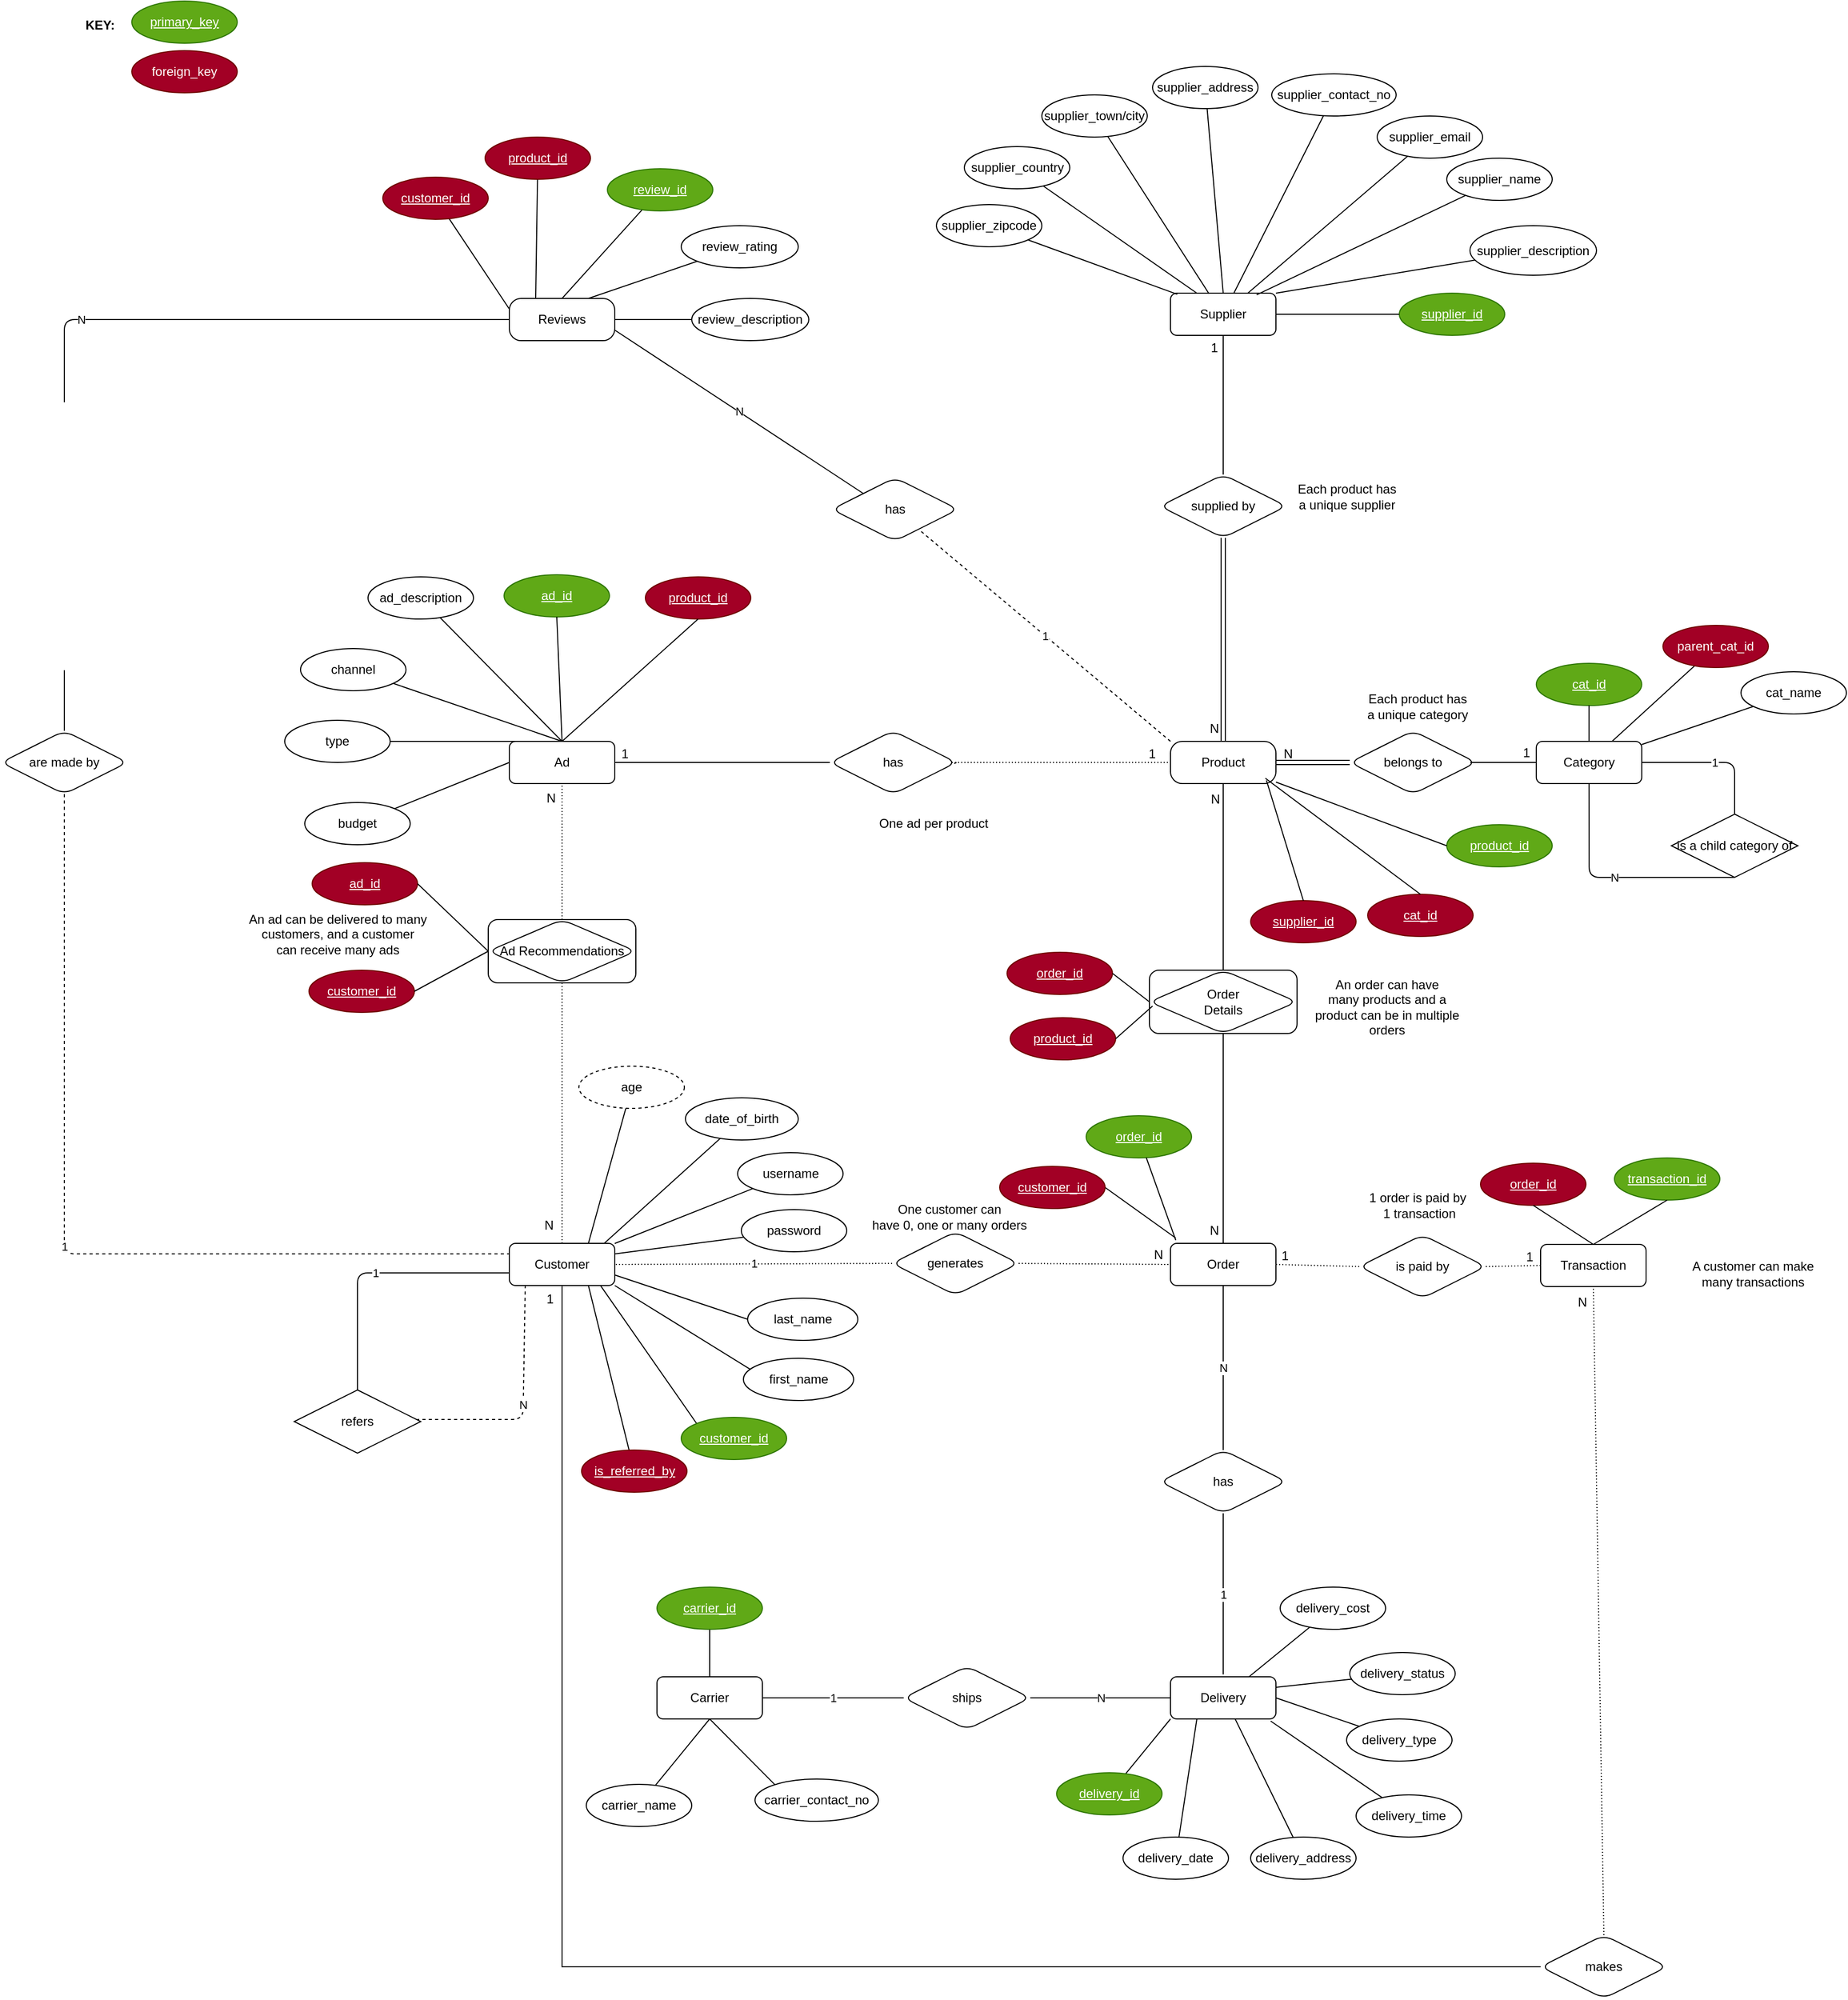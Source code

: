 <mxfile>
    <diagram id="CGE-V-YyImQBMw3J6Rf1" name="Page-1">
        <mxGraphModel dx="4391" dy="1597" grid="0" gridSize="13" guides="1" tooltips="1" connect="1" arrows="1" fold="1" page="0" pageScale="1" pageWidth="827" pageHeight="1169" math="0" shadow="0">
            <root>
                <mxCell id="0"/>
                <mxCell id="1" parent="0"/>
                <mxCell id="248" value="N" style="edgeStyle=none;html=1;entryX=0.974;entryY=0.467;entryDx=0;entryDy=0;entryPerimeter=0;endArrow=none;endFill=0;exitX=0.151;exitY=0.991;exitDx=0;exitDy=0;exitPerimeter=0;dashed=1;" edge="1" parent="1" source="2" target="233">
                    <mxGeometry relative="1" as="geometry">
                        <Array as="points">
                            <mxPoint x="-361" y="1033"/>
                        </Array>
                    </mxGeometry>
                </mxCell>
                <mxCell id="2" value="Customer" style="whiteSpace=wrap;html=1;align=center;rounded=1;" parent="1" vertex="1">
                    <mxGeometry x="-374" y="866" width="100" height="40" as="geometry"/>
                </mxCell>
                <mxCell id="192" value="1" style="edgeStyle=none;html=1;endArrow=none;endFill=0;exitX=0;exitY=0;exitDx=0;exitDy=0;dashed=1;" edge="1" parent="1" source="3" target="191">
                    <mxGeometry relative="1" as="geometry"/>
                </mxCell>
                <mxCell id="3" value="Product" style="whiteSpace=wrap;html=1;align=center;rounded=1;arcSize=28;" parent="1" vertex="1">
                    <mxGeometry x="253" y="390" width="100" height="40" as="geometry"/>
                </mxCell>
                <mxCell id="4" value="Order" style="whiteSpace=wrap;html=1;align=center;rounded=1;" parent="1" vertex="1">
                    <mxGeometry x="253" y="866" width="100" height="40" as="geometry"/>
                </mxCell>
                <mxCell id="6" value="Transaction" style="whiteSpace=wrap;html=1;align=center;rounded=1;" parent="1" vertex="1">
                    <mxGeometry x="604" y="867" width="100" height="40" as="geometry"/>
                </mxCell>
                <mxCell id="7" value="Supplier" style="whiteSpace=wrap;html=1;align=center;rounded=1;" parent="1" vertex="1">
                    <mxGeometry x="253" y="-35" width="100" height="40" as="geometry"/>
                </mxCell>
                <mxCell id="157" value="N" style="edgeStyle=none;html=1;entryX=0.5;entryY=1;entryDx=0;entryDy=0;endArrow=none;endFill=0;" edge="1" parent="1" source="8" target="155">
                    <mxGeometry relative="1" as="geometry">
                        <Array as="points">
                            <mxPoint x="650" y="519"/>
                        </Array>
                    </mxGeometry>
                </mxCell>
                <mxCell id="8" value="Category" style="whiteSpace=wrap;html=1;align=center;rounded=1;" parent="1" vertex="1">
                    <mxGeometry x="599.9" y="390" width="100" height="40" as="geometry"/>
                </mxCell>
                <mxCell id="9" value="Ad" style="whiteSpace=wrap;html=1;align=center;rounded=1;" parent="1" vertex="1">
                    <mxGeometry x="-374" y="390" width="100" height="40" as="geometry"/>
                </mxCell>
                <mxCell id="10" value="belongs to" style="shape=rhombus;perimeter=rhombusPerimeter;whiteSpace=wrap;html=1;align=center;rounded=1;" parent="1" vertex="1">
                    <mxGeometry x="423" y="380" width="120" height="60" as="geometry"/>
                </mxCell>
                <mxCell id="21" value="" style="endArrow=none;html=1;rounded=1;entryX=0;entryY=0.5;entryDx=0;entryDy=0;exitX=0.953;exitY=0.499;exitDx=0;exitDy=0;exitPerimeter=0;" parent="1" source="10" target="8" edge="1">
                    <mxGeometry relative="1" as="geometry">
                        <mxPoint x="540" y="344" as="sourcePoint"/>
                        <mxPoint x="697" y="440" as="targetPoint"/>
                    </mxGeometry>
                </mxCell>
                <mxCell id="22" value="1" style="resizable=0;html=1;align=right;verticalAlign=bottom;rounded=1;" parent="21" connectable="0" vertex="1">
                    <mxGeometry x="1" relative="1" as="geometry">
                        <mxPoint x="-5" as="offset"/>
                    </mxGeometry>
                </mxCell>
                <mxCell id="23" value="" style="endArrow=none;html=1;rounded=1;exitX=0;exitY=0.5;exitDx=0;exitDy=0;entryX=1;entryY=0.5;entryDx=0;entryDy=0;shape=link;" parent="1" source="10" target="3" edge="1">
                    <mxGeometry relative="1" as="geometry">
                        <mxPoint x="403" y="422" as="sourcePoint"/>
                        <mxPoint x="364" y="422" as="targetPoint"/>
                    </mxGeometry>
                </mxCell>
                <mxCell id="24" value="N" style="resizable=0;html=1;align=right;verticalAlign=bottom;rounded=1;" parent="23" connectable="0" vertex="1">
                    <mxGeometry x="1" relative="1" as="geometry">
                        <mxPoint x="16" as="offset"/>
                    </mxGeometry>
                </mxCell>
                <mxCell id="25" value="cat_id" style="ellipse;whiteSpace=wrap;html=1;align=center;fontStyle=4;rounded=1;fillColor=#60a917;fontColor=#ffffff;strokeColor=#2D7600;" parent="1" vertex="1">
                    <mxGeometry x="599.9" y="316" width="100" height="40" as="geometry"/>
                </mxCell>
                <mxCell id="28" value="" style="endArrow=none;html=1;rounded=0;entryX=0.5;entryY=0;entryDx=0;entryDy=0;exitX=0.5;exitY=1;exitDx=0;exitDy=0;" parent="1" source="25" target="8" edge="1">
                    <mxGeometry relative="1" as="geometry">
                        <mxPoint x="337.9" y="474" as="sourcePoint"/>
                        <mxPoint x="497.9" y="474" as="targetPoint"/>
                    </mxGeometry>
                </mxCell>
                <mxCell id="32" value="&lt;u&gt;cat_id&lt;/u&gt;" style="ellipse;whiteSpace=wrap;html=1;align=center;rounded=1;fillColor=#a20025;fontColor=#ffffff;strokeColor=#6F0000;" parent="1" vertex="1">
                    <mxGeometry x="440" y="535" width="100" height="40" as="geometry"/>
                </mxCell>
                <mxCell id="35" value="product_id" style="ellipse;whiteSpace=wrap;html=1;align=center;fontStyle=4;rounded=1;fillColor=#60a917;fontColor=#ffffff;strokeColor=#2D7600;" parent="1" vertex="1">
                    <mxGeometry x="515" y="469" width="100" height="40" as="geometry"/>
                </mxCell>
                <mxCell id="36" value="" style="endArrow=none;html=1;rounded=0;exitX=0;exitY=0.5;exitDx=0;exitDy=0;" parent="1" source="35" target="3" edge="1">
                    <mxGeometry relative="1" as="geometry">
                        <mxPoint x="346" y="422" as="sourcePoint"/>
                        <mxPoint x="219" y="410" as="targetPoint"/>
                    </mxGeometry>
                </mxCell>
                <mxCell id="41" value="" style="endArrow=none;html=1;rounded=0;exitX=0.5;exitY=0;exitDx=0;exitDy=0;" parent="1" source="32" edge="1">
                    <mxGeometry relative="1" as="geometry">
                        <mxPoint x="327" y="422" as="sourcePoint"/>
                        <mxPoint x="343" y="425" as="targetPoint"/>
                    </mxGeometry>
                </mxCell>
                <mxCell id="51" value="&lt;div&gt;Order&lt;/div&gt;&lt;div&gt;Details&lt;/div&gt;" style="shape=associativeEntity;whiteSpace=wrap;html=1;align=center;rounded=1;" parent="1" vertex="1">
                    <mxGeometry x="233" y="607" width="140" height="60" as="geometry"/>
                </mxCell>
                <mxCell id="52" value="product_id" style="ellipse;whiteSpace=wrap;html=1;align=center;fontStyle=4;rounded=1;fillColor=#a20025;fontColor=#ffffff;strokeColor=#6F0000;" parent="1" vertex="1">
                    <mxGeometry x="101" y="652" width="100" height="40" as="geometry"/>
                </mxCell>
                <mxCell id="53" value="&lt;div&gt;order_id&lt;/div&gt;" style="ellipse;whiteSpace=wrap;html=1;align=center;fontStyle=4;rounded=1;fillColor=#a20025;fontColor=#ffffff;strokeColor=#6F0000;" parent="1" vertex="1">
                    <mxGeometry x="98" y="590" width="100" height="40" as="geometry"/>
                </mxCell>
                <mxCell id="56" value="" style="endArrow=none;html=1;rounded=0;entryX=0.5;entryY=0;entryDx=0;entryDy=0;exitX=0.5;exitY=1;exitDx=0;exitDy=0;" parent="1" source="51" target="4" edge="1">
                    <mxGeometry relative="1" as="geometry">
                        <mxPoint x="303" y="753" as="sourcePoint"/>
                        <mxPoint x="316" y="821" as="targetPoint"/>
                    </mxGeometry>
                </mxCell>
                <mxCell id="57" value="N" style="resizable=0;html=1;align=right;verticalAlign=bottom;rounded=1;" parent="56" connectable="0" vertex="1">
                    <mxGeometry x="1" relative="1" as="geometry">
                        <mxPoint x="-4" y="-4" as="offset"/>
                    </mxGeometry>
                </mxCell>
                <mxCell id="58" value="" style="endArrow=none;html=1;rounded=0;entryX=1;entryY=0.5;entryDx=0;entryDy=0;exitX=0;exitY=0.5;exitDx=0;exitDy=0;" parent="1" source="51" target="53" edge="1">
                    <mxGeometry relative="1" as="geometry">
                        <mxPoint x="156" y="586" as="sourcePoint"/>
                        <mxPoint x="316" y="586" as="targetPoint"/>
                    </mxGeometry>
                </mxCell>
                <mxCell id="59" value="" style="endArrow=none;html=1;rounded=0;entryX=1;entryY=0.5;entryDx=0;entryDy=0;" parent="1" target="52" edge="1">
                    <mxGeometry relative="1" as="geometry">
                        <mxPoint x="236" y="641" as="sourcePoint"/>
                        <mxPoint x="316" y="672" as="targetPoint"/>
                    </mxGeometry>
                </mxCell>
                <mxCell id="60" value="&lt;div&gt;order_id&lt;/div&gt;" style="ellipse;whiteSpace=wrap;html=1;align=center;fontStyle=4;rounded=1;fillColor=#60a917;fontColor=#ffffff;strokeColor=#2D7600;" parent="1" vertex="1">
                    <mxGeometry x="173" y="745" width="100" height="40" as="geometry"/>
                </mxCell>
                <mxCell id="61" value="" style="endArrow=none;html=1;rounded=0;" parent="1" target="60" edge="1">
                    <mxGeometry relative="1" as="geometry">
                        <mxPoint x="258" y="863" as="sourcePoint"/>
                        <mxPoint x="298" y="998.67" as="targetPoint"/>
                    </mxGeometry>
                </mxCell>
                <mxCell id="62" value="" style="endArrow=none;html=1;rounded=0;entryX=1;entryY=0.5;entryDx=0;entryDy=0;" parent="1" target="64" edge="1">
                    <mxGeometry relative="1" as="geometry">
                        <mxPoint x="258" y="861" as="sourcePoint"/>
                        <mxPoint x="214" y="845" as="targetPoint"/>
                    </mxGeometry>
                </mxCell>
                <mxCell id="63" value="&lt;div&gt;One customer can&lt;/div&gt;&lt;div&gt;have 0, one or many orders&lt;br&gt;&lt;/div&gt;" style="text;html=1;align=center;verticalAlign=middle;resizable=0;points=[];autosize=1;strokeColor=none;fillColor=none;" parent="1" vertex="1">
                    <mxGeometry x="-40.5" y="820" width="167" height="41" as="geometry"/>
                </mxCell>
                <mxCell id="64" value="&lt;div&gt;customer_id&lt;/div&gt;" style="ellipse;whiteSpace=wrap;html=1;align=center;fontStyle=4;rounded=1;fillColor=#a20025;fontColor=#ffffff;strokeColor=#6F0000;" parent="1" vertex="1">
                    <mxGeometry x="91" y="793" width="100" height="40" as="geometry"/>
                </mxCell>
                <mxCell id="66" value="supplied by" style="shape=rhombus;perimeter=rhombusPerimeter;whiteSpace=wrap;html=1;align=center;rounded=1;" parent="1" vertex="1">
                    <mxGeometry x="243" y="137" width="120" height="60" as="geometry"/>
                </mxCell>
                <mxCell id="67" value="" style="endArrow=none;html=1;rounded=1;entryX=0.5;entryY=1;entryDx=0;entryDy=0;exitX=0.5;exitY=0;exitDx=0;exitDy=0;" parent="1" source="66" target="7" edge="1">
                    <mxGeometry relative="1" as="geometry">
                        <mxPoint x="515" y="263" as="sourcePoint"/>
                        <mxPoint x="564.64" y="329" as="targetPoint"/>
                    </mxGeometry>
                </mxCell>
                <mxCell id="68" value="1" style="resizable=0;html=1;align=right;verticalAlign=bottom;rounded=1;" parent="67" connectable="0" vertex="1">
                    <mxGeometry x="1" relative="1" as="geometry">
                        <mxPoint x="-5" y="20" as="offset"/>
                    </mxGeometry>
                </mxCell>
                <mxCell id="69" value="" style="endArrow=none;html=1;rounded=1;exitX=0.5;exitY=1;exitDx=0;exitDy=0;entryX=0.5;entryY=0;entryDx=0;entryDy=0;shape=link;" parent="1" source="66" target="3" edge="1">
                    <mxGeometry relative="1" as="geometry">
                        <mxPoint x="385" y="313" as="sourcePoint"/>
                        <mxPoint x="335" y="301" as="targetPoint"/>
                    </mxGeometry>
                </mxCell>
                <mxCell id="70" value="N" style="resizable=0;html=1;align=right;verticalAlign=bottom;rounded=1;" parent="69" connectable="0" vertex="1">
                    <mxGeometry x="1" relative="1" as="geometry">
                        <mxPoint x="-4" y="-4" as="offset"/>
                    </mxGeometry>
                </mxCell>
                <mxCell id="71" value="supplier_id" style="ellipse;whiteSpace=wrap;html=1;align=center;fontStyle=4;rounded=1;fillColor=#60a917;fontColor=#ffffff;strokeColor=#2D7600;" parent="1" vertex="1">
                    <mxGeometry x="470" y="-35" width="100" height="40" as="geometry"/>
                </mxCell>
                <mxCell id="72" value="" style="endArrow=none;html=1;rounded=0;entryX=0;entryY=0.5;entryDx=0;entryDy=0;exitX=1;exitY=0.5;exitDx=0;exitDy=0;" parent="1" source="7" target="71" edge="1">
                    <mxGeometry relative="1" as="geometry">
                        <mxPoint x="373" y="162" as="sourcePoint"/>
                        <mxPoint x="331" y="172" as="targetPoint"/>
                    </mxGeometry>
                </mxCell>
                <mxCell id="73" value="Each product has&lt;br&gt; a unique supplier" style="text;html=1;align=center;verticalAlign=middle;resizable=0;points=[];autosize=1;strokeColor=none;fillColor=none;" parent="1" vertex="1">
                    <mxGeometry x="363" y="137" width="114" height="41" as="geometry"/>
                </mxCell>
                <mxCell id="74" value="generates" style="shape=rhombus;perimeter=rhombusPerimeter;whiteSpace=wrap;html=1;align=center;rounded=1;" parent="1" vertex="1">
                    <mxGeometry x="-11" y="855" width="120" height="60" as="geometry"/>
                </mxCell>
                <mxCell id="75" value="" style="endArrow=none;html=1;rounded=0;exitX=0.865;exitY=1.001;exitDx=0;exitDy=0;entryX=0;entryY=0;entryDx=0;entryDy=0;exitPerimeter=0;" parent="1" source="2" target="76" edge="1">
                    <mxGeometry relative="1" as="geometry">
                        <mxPoint x="-217" y="880.67" as="sourcePoint"/>
                        <mxPoint x="-217" y="918.34" as="targetPoint"/>
                    </mxGeometry>
                </mxCell>
                <mxCell id="76" value="&lt;div&gt;customer_id&lt;/div&gt;" style="ellipse;whiteSpace=wrap;html=1;align=center;fontStyle=4;rounded=1;fillColor=#60a917;fontColor=#ffffff;strokeColor=#2D7600;" parent="1" vertex="1">
                    <mxGeometry x="-211" y="1031" width="100" height="40" as="geometry"/>
                </mxCell>
                <mxCell id="77" value="Each product has&lt;br&gt; a unique category" style="text;html=1;align=center;verticalAlign=middle;resizable=0;points=[];autosize=1;strokeColor=none;fillColor=none;" parent="1" vertex="1">
                    <mxGeometry x="429" y="336" width="115" height="41" as="geometry"/>
                </mxCell>
                <mxCell id="78" value="1" style="endArrow=none;html=1;rounded=0;dashed=1;dashPattern=1 2;entryX=1;entryY=0.5;entryDx=0;entryDy=0;exitX=0;exitY=0.5;exitDx=0;exitDy=0;" parent="1" source="74" target="2" edge="1">
                    <mxGeometry relative="1" as="geometry">
                        <mxPoint x="-124" y="886" as="sourcePoint"/>
                        <mxPoint x="173" y="634.67" as="targetPoint"/>
                    </mxGeometry>
                </mxCell>
                <mxCell id="80" value="" style="endArrow=none;html=1;rounded=0;dashed=1;dashPattern=1 2;exitX=1;exitY=0.5;exitDx=0;exitDy=0;entryX=0;entryY=0.5;entryDx=0;entryDy=0;" parent="1" source="74" target="4" edge="1">
                    <mxGeometry relative="1" as="geometry">
                        <mxPoint x="120" y="686.67" as="sourcePoint"/>
                        <mxPoint x="280" y="686.67" as="targetPoint"/>
                    </mxGeometry>
                </mxCell>
                <mxCell id="81" value="N" style="resizable=0;html=1;align=right;verticalAlign=bottom;" parent="80" connectable="0" vertex="1">
                    <mxGeometry x="1" relative="1" as="geometry">
                        <mxPoint x="-6" as="offset"/>
                    </mxGeometry>
                </mxCell>
                <mxCell id="82" value="" style="endArrow=none;html=1;rounded=0;entryX=0.5;entryY=1;entryDx=0;entryDy=0;exitX=0.5;exitY=0;exitDx=0;exitDy=0;" parent="1" source="51" target="3" edge="1">
                    <mxGeometry relative="1" as="geometry">
                        <mxPoint x="180" y="582" as="sourcePoint"/>
                        <mxPoint x="340" y="582" as="targetPoint"/>
                    </mxGeometry>
                </mxCell>
                <mxCell id="83" value="N" style="resizable=0;html=1;align=right;verticalAlign=bottom;" parent="82" connectable="0" vertex="1">
                    <mxGeometry x="1" relative="1" as="geometry">
                        <mxPoint x="-3" y="23" as="offset"/>
                    </mxGeometry>
                </mxCell>
                <mxCell id="86" value="&lt;div&gt;An order can have&lt;/div&gt;&lt;div&gt;many products and a&lt;/div&gt;&lt;div&gt;product can be in multiple&lt;/div&gt;&lt;div&gt;orders&lt;br&gt;&lt;/div&gt;" style="text;html=1;align=center;verticalAlign=middle;resizable=0;points=[];autosize=1;strokeColor=none;fillColor=none;" parent="1" vertex="1">
                    <mxGeometry x="378" y="607" width="159" height="70" as="geometry"/>
                </mxCell>
                <mxCell id="87" value="supplier_id" style="ellipse;whiteSpace=wrap;html=1;align=center;fontStyle=4;rounded=1;fillColor=#a20025;fontColor=#ffffff;strokeColor=#6F0000;" parent="1" vertex="1">
                    <mxGeometry x="329" y="541" width="100" height="40" as="geometry"/>
                </mxCell>
                <mxCell id="88" value="" style="endArrow=none;html=1;rounded=0;exitX=0.5;exitY=0;exitDx=0;exitDy=0;" parent="1" source="87" edge="1">
                    <mxGeometry relative="1" as="geometry">
                        <mxPoint x="346" y="546" as="sourcePoint"/>
                        <mxPoint x="344" y="427" as="targetPoint"/>
                    </mxGeometry>
                </mxCell>
                <mxCell id="89" value="is paid by" style="shape=rhombus;perimeter=rhombusPerimeter;whiteSpace=wrap;html=1;align=center;rounded=1;" parent="1" vertex="1">
                    <mxGeometry x="432" y="858" width="120" height="60" as="geometry"/>
                </mxCell>
                <mxCell id="90" value="" style="endArrow=none;html=1;rounded=0;dashed=1;dashPattern=1 2;entryX=0;entryY=0.5;entryDx=0;entryDy=0;exitX=1;exitY=0.5;exitDx=0;exitDy=0;" parent="1" source="89" target="6" edge="1">
                    <mxGeometry relative="1" as="geometry">
                        <mxPoint x="502" y="750" as="sourcePoint"/>
                        <mxPoint x="662" y="750" as="targetPoint"/>
                    </mxGeometry>
                </mxCell>
                <mxCell id="91" value="1" style="resizable=0;html=1;align=right;verticalAlign=bottom;" parent="90" connectable="0" vertex="1">
                    <mxGeometry x="1" relative="1" as="geometry">
                        <mxPoint x="-6" as="offset"/>
                    </mxGeometry>
                </mxCell>
                <mxCell id="92" value="" style="endArrow=none;html=1;rounded=0;dashed=1;dashPattern=1 2;exitX=0;exitY=0.5;exitDx=0;exitDy=0;entryX=1;entryY=0.5;entryDx=0;entryDy=0;" parent="1" source="89" target="4" edge="1">
                    <mxGeometry relative="1" as="geometry">
                        <mxPoint x="551" y="662" as="sourcePoint"/>
                        <mxPoint x="711" y="662" as="targetPoint"/>
                    </mxGeometry>
                </mxCell>
                <mxCell id="93" value="1" style="resizable=0;html=1;align=right;verticalAlign=bottom;" parent="92" connectable="0" vertex="1">
                    <mxGeometry x="1" relative="1" as="geometry">
                        <mxPoint x="12" as="offset"/>
                    </mxGeometry>
                </mxCell>
                <mxCell id="94" value="transaction_id" style="ellipse;whiteSpace=wrap;html=1;align=center;fontStyle=4;rounded=1;fillColor=#60a917;fontColor=#ffffff;strokeColor=#2D7600;" parent="1" vertex="1">
                    <mxGeometry x="674" y="785" width="100" height="40" as="geometry"/>
                </mxCell>
                <mxCell id="95" value="" style="endArrow=none;html=1;rounded=0;exitX=0.5;exitY=1;exitDx=0;exitDy=0;entryX=0.5;entryY=0;entryDx=0;entryDy=0;" parent="1" source="94" target="6" edge="1">
                    <mxGeometry relative="1" as="geometry">
                        <mxPoint x="1000" y="787" as="sourcePoint"/>
                        <mxPoint x="907" y="651" as="targetPoint"/>
                    </mxGeometry>
                </mxCell>
                <mxCell id="99" value="&lt;div&gt;1 order is paid by&lt;/div&gt;&lt;div&gt;&amp;nbsp;1 transaction&lt;/div&gt;" style="text;html=1;align=center;verticalAlign=middle;resizable=0;points=[];autosize=1;strokeColor=none;fillColor=none;" parent="1" vertex="1">
                    <mxGeometry x="430.5" y="809" width="112" height="41" as="geometry"/>
                </mxCell>
                <mxCell id="106" value="" style="endArrow=none;html=1;rounded=0;dashed=1;dashPattern=1 2;entryX=0.5;entryY=1;entryDx=0;entryDy=0;exitX=0.5;exitY=0;exitDx=0;exitDy=0;" parent="1" target="9" edge="1" source="129">
                    <mxGeometry relative="1" as="geometry">
                        <mxPoint x="-201" y="543" as="sourcePoint"/>
                        <mxPoint x="138" y="501" as="targetPoint"/>
                    </mxGeometry>
                </mxCell>
                <mxCell id="107" value="N" style="resizable=0;html=1;align=right;verticalAlign=bottom;" parent="106" connectable="0" vertex="1">
                    <mxGeometry x="1" relative="1" as="geometry">
                        <mxPoint x="-6" y="22" as="offset"/>
                    </mxGeometry>
                </mxCell>
                <mxCell id="108" value="&lt;u&gt;ad_id&lt;/u&gt;" style="ellipse;whiteSpace=wrap;html=1;align=center;rounded=1;fillColor=#60a917;fontColor=#ffffff;strokeColor=#2D7600;" parent="1" vertex="1">
                    <mxGeometry x="-379" y="232" width="100" height="40" as="geometry"/>
                </mxCell>
                <mxCell id="111" value="" style="endArrow=none;html=1;rounded=0;exitX=0.5;exitY=1;exitDx=0;exitDy=0;entryX=0.5;entryY=0;entryDx=0;entryDy=0;" parent="1" source="108" target="9" edge="1">
                    <mxGeometry relative="1" as="geometry">
                        <mxPoint x="-119" y="362" as="sourcePoint"/>
                        <mxPoint x="-193" y="350.0" as="targetPoint"/>
                    </mxGeometry>
                </mxCell>
                <mxCell id="112" value="" style="endArrow=none;html=1;rounded=0;dashed=1;dashPattern=1 2;entryX=0.5;entryY=0;entryDx=0;entryDy=0;exitX=0.5;exitY=1;exitDx=0;exitDy=0;" parent="1" target="2" edge="1" source="129">
                    <mxGeometry relative="1" as="geometry">
                        <mxPoint x="-324" y="721" as="sourcePoint"/>
                        <mxPoint x="138" y="642" as="targetPoint"/>
                    </mxGeometry>
                </mxCell>
                <mxCell id="113" value="N" style="resizable=0;html=1;align=right;verticalAlign=bottom;" parent="112" connectable="0" vertex="1">
                    <mxGeometry x="1" relative="1" as="geometry">
                        <mxPoint x="-8" y="-9" as="offset"/>
                    </mxGeometry>
                </mxCell>
                <mxCell id="119" value="" style="endArrow=none;html=1;rounded=0;dashed=1;dashPattern=1 2;entryX=0;entryY=0.5;entryDx=0;entryDy=0;exitX=0.938;exitY=0.5;exitDx=0;exitDy=0;exitPerimeter=0;" parent="1" source="114" target="3" edge="1">
                    <mxGeometry relative="1" as="geometry">
                        <mxPoint x="102" y="378" as="sourcePoint"/>
                        <mxPoint x="262" y="378" as="targetPoint"/>
                    </mxGeometry>
                </mxCell>
                <mxCell id="120" value="1" style="resizable=0;html=1;align=right;verticalAlign=bottom;" parent="119" connectable="0" vertex="1">
                    <mxGeometry x="1" relative="1" as="geometry">
                        <mxPoint x="-14" as="offset"/>
                    </mxGeometry>
                </mxCell>
                <mxCell id="121" value="" style="endArrow=none;html=1;rounded=0;entryX=1;entryY=0.5;entryDx=0;entryDy=0;startArrow=none;exitX=0;exitY=0.5;exitDx=0;exitDy=0;" parent="1" source="114" target="9" edge="1">
                    <mxGeometry relative="1" as="geometry">
                        <mxPoint x="-136" y="410" as="sourcePoint"/>
                        <mxPoint x="159" y="423.0" as="targetPoint"/>
                    </mxGeometry>
                </mxCell>
                <mxCell id="122" value="1" style="resizable=0;html=1;align=right;verticalAlign=bottom;" parent="121" connectable="0" vertex="1">
                    <mxGeometry x="1" relative="1" as="geometry">
                        <mxPoint x="13" as="offset"/>
                    </mxGeometry>
                </mxCell>
                <mxCell id="123" value="One ad per product" style="text;html=1;align=center;verticalAlign=middle;resizable=0;points=[];autosize=1;strokeColor=none;fillColor=none;" parent="1" vertex="1">
                    <mxGeometry x="-34" y="455" width="123" height="26" as="geometry"/>
                </mxCell>
                <mxCell id="124" value="&lt;div&gt;An ad can be delivered to many&lt;/div&gt;&lt;div&gt;customers, and a customer&lt;/div&gt;&lt;div&gt;can receive many ads&lt;br&gt;&lt;/div&gt;" style="text;html=1;align=center;verticalAlign=middle;resizable=0;points=[];autosize=1;strokeColor=none;fillColor=none;" parent="1" vertex="1">
                    <mxGeometry x="-631" y="545" width="188" height="55" as="geometry"/>
                </mxCell>
                <mxCell id="125" value="makes" style="shape=rhombus;perimeter=rhombusPerimeter;whiteSpace=wrap;html=1;align=center;rounded=1;" parent="1" vertex="1">
                    <mxGeometry x="604" y="1522" width="120" height="60" as="geometry"/>
                </mxCell>
                <mxCell id="129" value="&lt;div&gt;Ad Recommendations&lt;/div&gt;" style="shape=associativeEntity;whiteSpace=wrap;html=1;align=center;rounded=1;" parent="1" vertex="1">
                    <mxGeometry x="-394" y="559" width="140" height="60" as="geometry"/>
                </mxCell>
                <mxCell id="130" value="customer_id" style="ellipse;whiteSpace=wrap;html=1;align=center;fontStyle=4;rounded=1;fillColor=#a20025;fontColor=#ffffff;strokeColor=#6F0000;" parent="1" vertex="1">
                    <mxGeometry x="-564" y="607" width="100" height="40" as="geometry"/>
                </mxCell>
                <mxCell id="131" value="&lt;div&gt;ad_id&lt;/div&gt;" style="ellipse;whiteSpace=wrap;html=1;align=center;fontStyle=4;rounded=1;fillColor=#a20025;fontColor=#ffffff;strokeColor=#6F0000;" parent="1" vertex="1">
                    <mxGeometry x="-561" y="505" width="100" height="40" as="geometry"/>
                </mxCell>
                <mxCell id="134" value="" style="endArrow=none;html=1;rounded=0;exitX=1;exitY=0.5;exitDx=0;exitDy=0;entryX=0;entryY=0.5;entryDx=0;entryDy=0;" parent="1" source="131" target="129" edge="1">
                    <mxGeometry relative="1" as="geometry">
                        <mxPoint x="-273" y="553" as="sourcePoint"/>
                        <mxPoint x="-113" y="553" as="targetPoint"/>
                    </mxGeometry>
                </mxCell>
                <mxCell id="135" value="" style="endArrow=none;html=1;rounded=0;exitX=1;exitY=0.5;exitDx=0;exitDy=0;entryX=0;entryY=0.5;entryDx=0;entryDy=0;" parent="1" source="130" target="129" edge="1">
                    <mxGeometry relative="1" as="geometry">
                        <mxPoint x="-286.0" y="562.0" as="sourcePoint"/>
                        <mxPoint x="-257.5" y="588" as="targetPoint"/>
                    </mxGeometry>
                </mxCell>
                <mxCell id="136" value="&lt;div&gt;A customer can make&lt;/div&gt;&lt;div&gt;many transactions&lt;br&gt;&lt;/div&gt;" style="text;html=1;align=center;verticalAlign=middle;resizable=0;points=[];autosize=1;strokeColor=none;fillColor=none;" parent="1" vertex="1">
                    <mxGeometry x="736" y="874" width="137" height="41" as="geometry"/>
                </mxCell>
                <mxCell id="141" value="product_id" style="ellipse;whiteSpace=wrap;html=1;align=center;fontStyle=4;rounded=1;fillColor=#a20025;fontColor=#ffffff;strokeColor=#6F0000;" parent="1" vertex="1">
                    <mxGeometry x="-245" y="234" width="100" height="40" as="geometry"/>
                </mxCell>
                <mxCell id="142" value="" style="endArrow=none;html=1;rounded=0;entryX=0.5;entryY=1;entryDx=0;entryDy=0;exitX=0.5;exitY=0;exitDx=0;exitDy=0;" parent="1" source="9" target="141" edge="1">
                    <mxGeometry relative="1" as="geometry">
                        <mxPoint x="123" y="511" as="sourcePoint"/>
                        <mxPoint x="283" y="511" as="targetPoint"/>
                    </mxGeometry>
                </mxCell>
                <mxCell id="143" value="" style="endArrow=none;html=1;rounded=0;dashed=1;dashPattern=1 2;entryX=0.5;entryY=1;entryDx=0;entryDy=0;exitX=0.5;exitY=0;exitDx=0;exitDy=0;" parent="1" source="125" target="6" edge="1">
                    <mxGeometry relative="1" as="geometry">
                        <mxPoint x="201" y="826" as="sourcePoint"/>
                        <mxPoint x="361" y="826" as="targetPoint"/>
                    </mxGeometry>
                </mxCell>
                <mxCell id="144" value="N" style="resizable=0;html=1;align=right;verticalAlign=bottom;" parent="143" connectable="0" vertex="1">
                    <mxGeometry x="1" relative="1" as="geometry">
                        <mxPoint x="-6" y="23" as="offset"/>
                    </mxGeometry>
                </mxCell>
                <mxCell id="145" value="" style="endArrow=none;html=1;rounded=0;entryX=0.5;entryY=1;entryDx=0;entryDy=0;exitX=0;exitY=0.5;exitDx=0;exitDy=0;" parent="1" source="125" target="2" edge="1">
                    <mxGeometry relative="1" as="geometry">
                        <mxPoint x="657" y="978" as="sourcePoint"/>
                        <mxPoint x="383" y="754" as="targetPoint"/>
                        <Array as="points">
                            <mxPoint x="-324" y="1552"/>
                        </Array>
                    </mxGeometry>
                </mxCell>
                <mxCell id="146" value="1" style="resizable=0;html=1;align=right;verticalAlign=bottom;" parent="145" connectable="0" vertex="1">
                    <mxGeometry x="1" relative="1" as="geometry">
                        <mxPoint x="-8" y="21" as="offset"/>
                    </mxGeometry>
                </mxCell>
                <mxCell id="148" value="order_id" style="ellipse;whiteSpace=wrap;html=1;align=center;fontStyle=4;rounded=1;fillColor=#a20025;fontColor=#ffffff;strokeColor=#6F0000;" parent="1" vertex="1">
                    <mxGeometry x="547" y="790" width="100" height="40" as="geometry"/>
                </mxCell>
                <mxCell id="150" value="" style="endArrow=none;html=1;rounded=0;entryX=0.5;entryY=0;entryDx=0;entryDy=0;exitX=0.5;exitY=1;exitDx=0;exitDy=0;" parent="1" source="148" target="6" edge="1">
                    <mxGeometry relative="1" as="geometry">
                        <mxPoint x="335" y="792" as="sourcePoint"/>
                        <mxPoint x="495" y="792" as="targetPoint"/>
                    </mxGeometry>
                </mxCell>
                <mxCell id="152" style="edgeStyle=none;html=1;endArrow=none;endFill=0;" edge="1" parent="1" source="151" target="8">
                    <mxGeometry relative="1" as="geometry"/>
                </mxCell>
                <mxCell id="151" value="parent_cat_id" style="ellipse;whiteSpace=wrap;html=1;align=center;fontStyle=0;rounded=1;fillColor=#a20025;fontColor=#ffffff;strokeColor=#6F0000;" vertex="1" parent="1">
                    <mxGeometry x="720" y="280" width="100" height="40" as="geometry"/>
                </mxCell>
                <mxCell id="154" style="edgeStyle=none;html=1;endArrow=none;endFill=0;" edge="1" parent="1" source="153" target="8">
                    <mxGeometry relative="1" as="geometry"/>
                </mxCell>
                <mxCell id="153" value="cat_name" style="ellipse;whiteSpace=wrap;html=1;align=center;fontStyle=0;rounded=1;" vertex="1" parent="1">
                    <mxGeometry x="794" y="324" width="100" height="40" as="geometry"/>
                </mxCell>
                <mxCell id="156" value="1" style="edgeStyle=none;html=1;entryX=1;entryY=0.5;entryDx=0;entryDy=0;endArrow=none;endFill=0;" edge="1" parent="1" source="155" target="8">
                    <mxGeometry relative="1" as="geometry">
                        <Array as="points">
                            <mxPoint x="788" y="410"/>
                        </Array>
                    </mxGeometry>
                </mxCell>
                <mxCell id="155" value="is a child category of" style="shape=rhombus;perimeter=rhombusPerimeter;whiteSpace=wrap;html=1;align=center;" vertex="1" parent="1">
                    <mxGeometry x="728" y="459" width="120" height="60" as="geometry"/>
                </mxCell>
                <mxCell id="158" value="primary_key" style="ellipse;whiteSpace=wrap;html=1;align=center;fontStyle=4;rounded=1;fillColor=#60a917;fontColor=#ffffff;strokeColor=#2D7600;" vertex="1" parent="1">
                    <mxGeometry x="-732" y="-312" width="100" height="40" as="geometry"/>
                </mxCell>
                <mxCell id="159" value="foreign_key" style="ellipse;whiteSpace=wrap;html=1;align=center;fontStyle=0;rounded=1;fillColor=#a20025;fontColor=#ffffff;strokeColor=#6F0000;" vertex="1" parent="1">
                    <mxGeometry x="-732" y="-265" width="100" height="40" as="geometry"/>
                </mxCell>
                <mxCell id="161" value="KEY:" style="text;html=1;strokeColor=none;fillColor=none;align=center;verticalAlign=middle;whiteSpace=wrap;rounded=0;fontStyle=1" vertex="1" parent="1">
                    <mxGeometry x="-792" y="-304" width="60" height="30" as="geometry"/>
                </mxCell>
                <mxCell id="165" style="edgeStyle=none;html=1;entryX=0.5;entryY=0;entryDx=0;entryDy=0;endArrow=none;endFill=0;" edge="1" parent="1" source="162" target="9">
                    <mxGeometry relative="1" as="geometry"/>
                </mxCell>
                <mxCell id="162" value="ad_description" style="ellipse;whiteSpace=wrap;html=1;align=center;fontStyle=0;rounded=1;" vertex="1" parent="1">
                    <mxGeometry x="-508" y="234" width="100" height="40" as="geometry"/>
                </mxCell>
                <mxCell id="166" style="edgeStyle=none;html=1;entryX=0.5;entryY=0;entryDx=0;entryDy=0;endArrow=none;endFill=0;" edge="1" parent="1" source="163" target="9">
                    <mxGeometry relative="1" as="geometry"/>
                </mxCell>
                <mxCell id="163" value="channel" style="ellipse;whiteSpace=wrap;html=1;align=center;fontStyle=0;rounded=1;" vertex="1" parent="1">
                    <mxGeometry x="-572" y="302" width="100" height="40" as="geometry"/>
                </mxCell>
                <mxCell id="169" style="edgeStyle=none;html=1;entryX=0.5;entryY=0;entryDx=0;entryDy=0;endArrow=none;endFill=0;" edge="1" parent="1" source="167" target="9">
                    <mxGeometry relative="1" as="geometry"/>
                </mxCell>
                <mxCell id="167" value="type" style="ellipse;whiteSpace=wrap;html=1;align=center;fontStyle=0;rounded=1;" vertex="1" parent="1">
                    <mxGeometry x="-587" y="370" width="100" height="40" as="geometry"/>
                </mxCell>
                <mxCell id="170" style="edgeStyle=none;html=1;entryX=0;entryY=0.5;entryDx=0;entryDy=0;endArrow=none;endFill=0;" edge="1" parent="1" source="168" target="9">
                    <mxGeometry relative="1" as="geometry"/>
                </mxCell>
                <mxCell id="168" value="budget" style="ellipse;whiteSpace=wrap;html=1;align=center;fontStyle=0;rounded=1;" vertex="1" parent="1">
                    <mxGeometry x="-568" y="448" width="100" height="40" as="geometry"/>
                </mxCell>
                <mxCell id="174" style="edgeStyle=none;html=1;entryX=1;entryY=0;entryDx=0;entryDy=0;endArrow=none;endFill=0;" edge="1" parent="1" source="171" target="7">
                    <mxGeometry relative="1" as="geometry"/>
                </mxCell>
                <mxCell id="171" value="supplier_description" style="ellipse;whiteSpace=wrap;html=1;fontSize=12;" vertex="1" parent="1">
                    <mxGeometry x="537" y="-99" width="120" height="47" as="geometry"/>
                </mxCell>
                <mxCell id="175" style="edgeStyle=none;html=1;entryX=0.817;entryY=0.039;entryDx=0;entryDy=0;entryPerimeter=0;endArrow=none;endFill=0;" edge="1" parent="1" source="173" target="7">
                    <mxGeometry relative="1" as="geometry"/>
                </mxCell>
                <mxCell id="173" value="supplier_name" style="ellipse;whiteSpace=wrap;html=1;align=center;fontStyle=0;rounded=1;" vertex="1" parent="1">
                    <mxGeometry x="515" y="-163" width="100" height="40" as="geometry"/>
                </mxCell>
                <mxCell id="178" style="edgeStyle=none;html=1;endArrow=none;endFill=0;" edge="1" parent="1" source="176" target="7">
                    <mxGeometry relative="1" as="geometry"/>
                </mxCell>
                <mxCell id="176" value="supplier_email" style="ellipse;whiteSpace=wrap;html=1;align=center;fontStyle=0;rounded=1;" vertex="1" parent="1">
                    <mxGeometry x="449" y="-203" width="100" height="40" as="geometry"/>
                </mxCell>
                <mxCell id="179" style="edgeStyle=none;html=1;endArrow=none;endFill=0;" edge="1" parent="1" source="177" target="7">
                    <mxGeometry relative="1" as="geometry"/>
                </mxCell>
                <mxCell id="177" value="supplier_contact_no" style="ellipse;whiteSpace=wrap;html=1;align=center;fontStyle=0;rounded=1;" vertex="1" parent="1">
                    <mxGeometry x="349" y="-243" width="118" height="40" as="geometry"/>
                </mxCell>
                <mxCell id="181" style="edgeStyle=none;html=1;entryX=0.5;entryY=0;entryDx=0;entryDy=0;endArrow=none;endFill=0;" edge="1" parent="1" source="180" target="7">
                    <mxGeometry relative="1" as="geometry"/>
                </mxCell>
                <mxCell id="180" value="supplier_address" style="ellipse;whiteSpace=wrap;html=1;align=center;fontStyle=0;rounded=1;" vertex="1" parent="1">
                    <mxGeometry x="236" y="-250" width="100" height="40" as="geometry"/>
                </mxCell>
                <mxCell id="184" style="edgeStyle=none;html=1;entryX=0.365;entryY=0.012;entryDx=0;entryDy=0;entryPerimeter=0;endArrow=none;endFill=0;" edge="1" parent="1" source="182" target="7">
                    <mxGeometry relative="1" as="geometry"/>
                </mxCell>
                <mxCell id="182" value="supplier_town/city" style="ellipse;whiteSpace=wrap;html=1;align=center;fontStyle=0;rounded=1;" vertex="1" parent="1">
                    <mxGeometry x="131" y="-223" width="100" height="40" as="geometry"/>
                </mxCell>
                <mxCell id="186" style="edgeStyle=none;html=1;entryX=0.25;entryY=0;entryDx=0;entryDy=0;endArrow=none;endFill=0;" edge="1" parent="1" source="183" target="7">
                    <mxGeometry relative="1" as="geometry"/>
                </mxCell>
                <mxCell id="183" value="supplier_country" style="ellipse;whiteSpace=wrap;html=1;align=center;fontStyle=0;rounded=1;" vertex="1" parent="1">
                    <mxGeometry x="57.5" y="-174" width="100" height="40" as="geometry"/>
                </mxCell>
                <mxCell id="187" style="edgeStyle=none;html=1;entryX=0.064;entryY=0.026;entryDx=0;entryDy=0;entryPerimeter=0;endArrow=none;endFill=0;" edge="1" parent="1" source="185" target="7">
                    <mxGeometry relative="1" as="geometry"/>
                </mxCell>
                <mxCell id="185" value="supplier_zipcode" style="ellipse;whiteSpace=wrap;html=1;align=center;fontStyle=0;rounded=1;" vertex="1" parent="1">
                    <mxGeometry x="31" y="-119" width="100" height="40" as="geometry"/>
                </mxCell>
                <mxCell id="193" value="N" style="edgeStyle=none;html=1;entryX=0;entryY=0;entryDx=0;entryDy=0;endArrow=none;endFill=0;exitX=1;exitY=0.75;exitDx=0;exitDy=0;" edge="1" parent="1" source="190" target="191">
                    <mxGeometry relative="1" as="geometry">
                        <mxPoint x="-108.0" y="152.0" as="targetPoint"/>
                    </mxGeometry>
                </mxCell>
                <mxCell id="214" value="N" style="edgeStyle=none;html=1;entryX=0.5;entryY=0;entryDx=0;entryDy=0;endArrow=none;endFill=0;" edge="1" parent="1" source="190">
                    <mxGeometry relative="1" as="geometry">
                        <mxPoint x="-796" y="380" as="targetPoint"/>
                        <Array as="points">
                            <mxPoint x="-796" y="-10"/>
                        </Array>
                    </mxGeometry>
                </mxCell>
                <mxCell id="190" value="Reviews" style="whiteSpace=wrap;html=1;align=center;rounded=1;arcSize=28;" vertex="1" parent="1">
                    <mxGeometry x="-374" y="-30" width="100" height="40" as="geometry"/>
                </mxCell>
                <mxCell id="191" value="has" style="shape=rhombus;perimeter=rhombusPerimeter;whiteSpace=wrap;html=1;align=center;rounded=1;" vertex="1" parent="1">
                    <mxGeometry x="-68.25" y="140" width="120" height="60" as="geometry"/>
                </mxCell>
                <mxCell id="199" style="edgeStyle=none;html=1;entryX=0.5;entryY=0;entryDx=0;entryDy=0;endArrow=none;endFill=0;" edge="1" parent="1" source="194" target="190">
                    <mxGeometry relative="1" as="geometry"/>
                </mxCell>
                <mxCell id="194" value="&lt;u&gt;review_id&lt;/u&gt;" style="ellipse;whiteSpace=wrap;html=1;align=center;rounded=1;fillColor=#60a917;fontColor=#ffffff;strokeColor=#2D7600;" vertex="1" parent="1">
                    <mxGeometry x="-281" y="-153" width="100" height="40" as="geometry"/>
                </mxCell>
                <mxCell id="200" style="edgeStyle=none;html=1;entryX=0.25;entryY=0;entryDx=0;entryDy=0;endArrow=none;endFill=0;" edge="1" parent="1" source="195" target="190">
                    <mxGeometry relative="1" as="geometry"/>
                </mxCell>
                <mxCell id="195" value="product_id" style="ellipse;whiteSpace=wrap;html=1;align=center;fontStyle=4;rounded=1;fillColor=#a20025;fontColor=#ffffff;strokeColor=#6F0000;" vertex="1" parent="1">
                    <mxGeometry x="-397" y="-183" width="100" height="40" as="geometry"/>
                </mxCell>
                <mxCell id="201" style="edgeStyle=none;html=1;entryX=0;entryY=0.25;entryDx=0;entryDy=0;endArrow=none;endFill=0;" edge="1" parent="1" source="196" target="190">
                    <mxGeometry relative="1" as="geometry"/>
                </mxCell>
                <mxCell id="196" value="customer_id" style="ellipse;whiteSpace=wrap;html=1;align=center;fontStyle=4;rounded=1;fillColor=#a20025;fontColor=#ffffff;strokeColor=#6F0000;" vertex="1" parent="1">
                    <mxGeometry x="-494" y="-145" width="100" height="40" as="geometry"/>
                </mxCell>
                <mxCell id="202" style="edgeStyle=none;html=1;entryX=1;entryY=0.5;entryDx=0;entryDy=0;endArrow=none;endFill=0;" edge="1" parent="1" source="197" target="190">
                    <mxGeometry relative="1" as="geometry"/>
                </mxCell>
                <mxCell id="197" value="review_description" style="ellipse;whiteSpace=wrap;html=1;align=center;fontStyle=0;rounded=1;" vertex="1" parent="1">
                    <mxGeometry x="-201" y="-30" width="111" height="40" as="geometry"/>
                </mxCell>
                <mxCell id="203" style="edgeStyle=none;html=1;endArrow=none;endFill=0;entryX=0.75;entryY=0;entryDx=0;entryDy=0;" edge="1" parent="1" source="198" target="190">
                    <mxGeometry relative="1" as="geometry"/>
                </mxCell>
                <mxCell id="198" value="review_rating" style="ellipse;whiteSpace=wrap;html=1;align=center;fontStyle=0;rounded=1;" vertex="1" parent="1">
                    <mxGeometry x="-211" y="-99" width="111" height="40" as="geometry"/>
                </mxCell>
                <mxCell id="211" value="" style="endArrow=none;html=1;rounded=0;entryX=1;entryY=0.5;entryDx=0;entryDy=0;" edge="1" parent="1" target="114">
                    <mxGeometry relative="1" as="geometry">
                        <mxPoint x="48" y="411" as="sourcePoint"/>
                        <mxPoint x="-167" y="410" as="targetPoint"/>
                    </mxGeometry>
                </mxCell>
                <mxCell id="114" value="has" style="shape=rhombus;perimeter=rhombusPerimeter;whiteSpace=wrap;html=1;align=center;rounded=1;" parent="1" vertex="1">
                    <mxGeometry x="-70" y="380" width="120" height="60" as="geometry"/>
                </mxCell>
                <mxCell id="215" value="1" style="edgeStyle=none;html=1;entryX=0;entryY=0.25;entryDx=0;entryDy=0;endArrow=none;endFill=0;dashed=1;" edge="1" parent="1" target="2">
                    <mxGeometry relative="1" as="geometry">
                        <mxPoint x="-796" y="440" as="sourcePoint"/>
                        <Array as="points">
                            <mxPoint x="-796" y="876"/>
                        </Array>
                    </mxGeometry>
                </mxCell>
                <mxCell id="213" value="are made by" style="shape=rhombus;perimeter=rhombusPerimeter;whiteSpace=wrap;html=1;align=center;rounded=1;" vertex="1" parent="1">
                    <mxGeometry x="-856" y="380" width="120" height="60" as="geometry"/>
                </mxCell>
                <mxCell id="218" value="Delivery" style="whiteSpace=wrap;html=1;align=center;rounded=1;" vertex="1" parent="1">
                    <mxGeometry x="253" y="1277" width="100" height="40" as="geometry"/>
                </mxCell>
                <mxCell id="222" value="N" style="edgeStyle=none;html=1;entryX=0.5;entryY=1;entryDx=0;entryDy=0;endArrow=none;endFill=0;" edge="1" parent="1" source="220" target="4">
                    <mxGeometry relative="1" as="geometry"/>
                </mxCell>
                <mxCell id="223" value="1" style="edgeStyle=none;html=1;endArrow=none;endFill=0;" edge="1" parent="1" source="220">
                    <mxGeometry relative="1" as="geometry">
                        <mxPoint x="303" y="1274.723" as="targetPoint"/>
                    </mxGeometry>
                </mxCell>
                <mxCell id="220" value="has" style="shape=rhombus;perimeter=rhombusPerimeter;whiteSpace=wrap;html=1;align=center;rounded=1;" vertex="1" parent="1">
                    <mxGeometry x="243" y="1062" width="120" height="60" as="geometry"/>
                </mxCell>
                <mxCell id="224" value="Carrier" style="whiteSpace=wrap;html=1;align=center;rounded=1;" vertex="1" parent="1">
                    <mxGeometry x="-234" y="1277" width="100" height="40" as="geometry"/>
                </mxCell>
                <mxCell id="226" value="N" style="edgeStyle=none;html=1;entryX=0;entryY=0.5;entryDx=0;entryDy=0;endArrow=none;endFill=0;" edge="1" parent="1" source="225" target="218">
                    <mxGeometry relative="1" as="geometry"/>
                </mxCell>
                <mxCell id="227" value="1" style="edgeStyle=none;html=1;endArrow=none;endFill=0;entryX=1;entryY=0.5;entryDx=0;entryDy=0;" edge="1" parent="1" source="225" target="224">
                    <mxGeometry relative="1" as="geometry">
                        <mxPoint x="-24.58" y="1297" as="targetPoint"/>
                    </mxGeometry>
                </mxCell>
                <mxCell id="225" value="ships" style="shape=rhombus;perimeter=rhombusPerimeter;whiteSpace=wrap;html=1;align=center;rounded=1;" vertex="1" parent="1">
                    <mxGeometry y="1267" width="120" height="60" as="geometry"/>
                </mxCell>
                <mxCell id="231" style="edgeStyle=none;html=1;entryX=0.5;entryY=0;entryDx=0;entryDy=0;endArrow=none;endFill=0;" edge="1" parent="1" source="228" target="224">
                    <mxGeometry relative="1" as="geometry"/>
                </mxCell>
                <mxCell id="228" value="&lt;div&gt;carrier_id&lt;/div&gt;" style="ellipse;whiteSpace=wrap;html=1;align=center;fontStyle=4;rounded=1;fillColor=#60a917;fontColor=#ffffff;strokeColor=#2D7600;" vertex="1" parent="1">
                    <mxGeometry x="-234" y="1192" width="100" height="40" as="geometry"/>
                </mxCell>
                <mxCell id="232" style="edgeStyle=none;html=1;entryX=0.5;entryY=1;entryDx=0;entryDy=0;endArrow=none;endFill=0;" edge="1" parent="1" source="230" target="224">
                    <mxGeometry relative="1" as="geometry"/>
                </mxCell>
                <mxCell id="230" value="carrier_name" style="ellipse;whiteSpace=wrap;html=1;align=center;fontStyle=0;rounded=1;" vertex="1" parent="1">
                    <mxGeometry x="-301" y="1379" width="100" height="40" as="geometry"/>
                </mxCell>
                <mxCell id="249" value="1" style="edgeStyle=none;html=1;endArrow=none;endFill=0;" edge="1" parent="1" source="233">
                    <mxGeometry relative="1" as="geometry">
                        <mxPoint x="-374" y="894" as="targetPoint"/>
                        <Array as="points">
                            <mxPoint x="-518" y="894"/>
                        </Array>
                    </mxGeometry>
                </mxCell>
                <mxCell id="233" value="refers" style="shape=rhombus;perimeter=rhombusPerimeter;whiteSpace=wrap;html=1;align=center;" vertex="1" parent="1">
                    <mxGeometry x="-578" y="1005" width="120" height="60" as="geometry"/>
                </mxCell>
                <mxCell id="235" style="edgeStyle=none;html=1;entryX=0.5;entryY=1;entryDx=0;entryDy=0;endArrow=none;endFill=0;" edge="1" parent="1" target="224">
                    <mxGeometry relative="1" as="geometry">
                        <mxPoint x="-121.425" y="1380.075" as="sourcePoint"/>
                    </mxGeometry>
                </mxCell>
                <mxCell id="234" value="carrier_contact_no" style="ellipse;whiteSpace=wrap;html=1;align=center;fontStyle=0;rounded=1;" vertex="1" parent="1">
                    <mxGeometry x="-141" y="1374" width="117" height="40" as="geometry"/>
                </mxCell>
                <mxCell id="242" style="edgeStyle=none;html=1;entryX=0;entryY=1;entryDx=0;entryDy=0;endArrow=none;endFill=0;" edge="1" parent="1" source="236" target="218">
                    <mxGeometry relative="1" as="geometry"/>
                </mxCell>
                <mxCell id="236" value="&lt;div&gt;delivery_id&lt;/div&gt;" style="ellipse;whiteSpace=wrap;html=1;align=center;fontStyle=4;rounded=1;fillColor=#60a917;fontColor=#ffffff;strokeColor=#2D7600;" vertex="1" parent="1">
                    <mxGeometry x="145" y="1368" width="100" height="40" as="geometry"/>
                </mxCell>
                <mxCell id="243" style="edgeStyle=none;html=1;entryX=0.25;entryY=1;entryDx=0;entryDy=0;endArrow=none;endFill=0;" edge="1" parent="1" source="237" target="218">
                    <mxGeometry relative="1" as="geometry"/>
                </mxCell>
                <mxCell id="237" value="delivery_date" style="ellipse;whiteSpace=wrap;html=1;align=center;fontStyle=0;rounded=1;" vertex="1" parent="1">
                    <mxGeometry x="208" y="1429" width="100" height="40" as="geometry"/>
                </mxCell>
                <mxCell id="244" style="edgeStyle=none;html=1;endArrow=none;endFill=0;" edge="1" parent="1" source="238">
                    <mxGeometry relative="1" as="geometry">
                        <mxPoint x="348" y="1319" as="targetPoint"/>
                    </mxGeometry>
                </mxCell>
                <mxCell id="238" value="delivery_time" style="ellipse;whiteSpace=wrap;html=1;align=center;fontStyle=0;rounded=1;" vertex="1" parent="1">
                    <mxGeometry x="429" y="1389" width="100" height="40" as="geometry"/>
                </mxCell>
                <mxCell id="245" style="edgeStyle=none;html=1;entryX=1;entryY=0.5;entryDx=0;entryDy=0;endArrow=none;endFill=0;" edge="1" parent="1" source="239" target="218">
                    <mxGeometry relative="1" as="geometry"/>
                </mxCell>
                <mxCell id="239" value="delivery_type" style="ellipse;whiteSpace=wrap;html=1;align=center;fontStyle=0;rounded=1;" vertex="1" parent="1">
                    <mxGeometry x="420" y="1317" width="100" height="40" as="geometry"/>
                </mxCell>
                <mxCell id="246" style="edgeStyle=none;html=1;entryX=1;entryY=0.25;entryDx=0;entryDy=0;endArrow=none;endFill=0;" edge="1" parent="1" source="240" target="218">
                    <mxGeometry relative="1" as="geometry"/>
                </mxCell>
                <mxCell id="240" value="delivery_status" style="ellipse;whiteSpace=wrap;html=1;align=center;fontStyle=0;rounded=1;" vertex="1" parent="1">
                    <mxGeometry x="423" y="1254" width="100" height="40" as="geometry"/>
                </mxCell>
                <mxCell id="247" style="edgeStyle=none;html=1;endArrow=none;endFill=0;" edge="1" parent="1" source="241" target="218">
                    <mxGeometry relative="1" as="geometry"/>
                </mxCell>
                <mxCell id="241" value="delivery_cost" style="ellipse;whiteSpace=wrap;html=1;align=center;fontStyle=0;rounded=1;" vertex="1" parent="1">
                    <mxGeometry x="357" y="1192" width="100" height="40" as="geometry"/>
                </mxCell>
                <mxCell id="251" style="edgeStyle=none;html=1;entryX=0.75;entryY=1;entryDx=0;entryDy=0;endArrow=none;endFill=0;" edge="1" parent="1" source="250" target="2">
                    <mxGeometry relative="1" as="geometry"/>
                </mxCell>
                <mxCell id="250" value="is_referred_by" style="ellipse;whiteSpace=wrap;html=1;align=center;fontStyle=4;rounded=1;fillColor=#a20025;fontColor=#ffffff;strokeColor=#6F0000;" vertex="1" parent="1">
                    <mxGeometry x="-305.5" y="1062" width="100" height="40" as="geometry"/>
                </mxCell>
                <mxCell id="255" style="edgeStyle=none;html=1;entryX=1;entryY=1;entryDx=0;entryDy=0;endArrow=none;endFill=0;" edge="1" parent="1" target="2">
                    <mxGeometry relative="1" as="geometry">
                        <mxPoint x="-142.927" y="987.036" as="sourcePoint"/>
                    </mxGeometry>
                </mxCell>
                <mxCell id="252" value="first_name" style="ellipse;whiteSpace=wrap;html=1;align=center;fontStyle=0;rounded=1;" vertex="1" parent="1">
                    <mxGeometry x="-152" y="975" width="104.5" height="40" as="geometry"/>
                </mxCell>
                <mxCell id="254" style="edgeStyle=none;html=1;entryX=1;entryY=0.75;entryDx=0;entryDy=0;endArrow=none;endFill=0;exitX=0;exitY=0.5;exitDx=0;exitDy=0;" edge="1" parent="1" source="253" target="2">
                    <mxGeometry relative="1" as="geometry">
                        <mxPoint x="-155.204" y="937.112" as="sourcePoint"/>
                    </mxGeometry>
                </mxCell>
                <mxCell id="253" value="last_name" style="ellipse;whiteSpace=wrap;html=1;align=center;fontStyle=0;rounded=1;" vertex="1" parent="1">
                    <mxGeometry x="-148" y="918" width="104.5" height="40" as="geometry"/>
                </mxCell>
                <mxCell id="266" style="edgeStyle=none;html=1;entryX=0.903;entryY=-0.006;entryDx=0;entryDy=0;entryPerimeter=0;endArrow=none;endFill=0;" edge="1" parent="1" source="256" target="2">
                    <mxGeometry relative="1" as="geometry"/>
                </mxCell>
                <mxCell id="256" value="date_of_birth" style="ellipse;whiteSpace=wrap;html=1;align=center;fontStyle=0;rounded=1;" vertex="1" parent="1">
                    <mxGeometry x="-207" y="728" width="107" height="40" as="geometry"/>
                </mxCell>
                <mxCell id="267" style="edgeStyle=none;html=1;entryX=0.75;entryY=0;entryDx=0;entryDy=0;endArrow=none;endFill=0;" edge="1" parent="1" source="257" target="2">
                    <mxGeometry relative="1" as="geometry"/>
                </mxCell>
                <mxCell id="257" value="age" style="ellipse;whiteSpace=wrap;html=1;align=center;fontStyle=0;rounded=1;dashed=1;" vertex="1" parent="1">
                    <mxGeometry x="-308" y="698" width="100" height="40" as="geometry"/>
                </mxCell>
                <mxCell id="259" style="edgeStyle=none;html=1;entryX=0.614;entryY=1.004;entryDx=0;entryDy=0;entryPerimeter=0;endArrow=none;endFill=0;" edge="1" parent="1" source="258" target="218">
                    <mxGeometry relative="1" as="geometry"/>
                </mxCell>
                <mxCell id="258" value="delivery_address" style="ellipse;whiteSpace=wrap;html=1;align=center;fontStyle=0;rounded=1;" vertex="1" parent="1">
                    <mxGeometry x="329" y="1429" width="100" height="40" as="geometry"/>
                </mxCell>
                <mxCell id="265" style="edgeStyle=none;html=1;endArrow=none;endFill=0;" edge="1" parent="1" source="260" target="2">
                    <mxGeometry relative="1" as="geometry"/>
                </mxCell>
                <mxCell id="260" value="username" style="ellipse;whiteSpace=wrap;html=1;align=center;fontStyle=0;rounded=1;" vertex="1" parent="1">
                    <mxGeometry x="-157.5" y="780" width="100" height="40" as="geometry"/>
                </mxCell>
                <mxCell id="264" style="edgeStyle=none;html=1;entryX=1;entryY=0.25;entryDx=0;entryDy=0;endArrow=none;endFill=0;" edge="1" parent="1" source="261" target="2">
                    <mxGeometry relative="1" as="geometry"/>
                </mxCell>
                <mxCell id="261" value="password" style="ellipse;whiteSpace=wrap;html=1;align=center;fontStyle=0;rounded=1;" vertex="1" parent="1">
                    <mxGeometry x="-154" y="834" width="100" height="40" as="geometry"/>
                </mxCell>
            </root>
        </mxGraphModel>
    </diagram>
</mxfile>